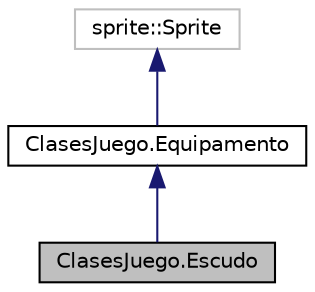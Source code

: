 digraph "ClasesJuego.Escudo"
{
 // LATEX_PDF_SIZE
  edge [fontname="Helvetica",fontsize="10",labelfontname="Helvetica",labelfontsize="10"];
  node [fontname="Helvetica",fontsize="10",shape=record];
  Node1 [label="ClasesJuego.Escudo",height=0.2,width=0.4,color="black", fillcolor="grey75", style="filled", fontcolor="black",tooltip=" "];
  Node2 -> Node1 [dir="back",color="midnightblue",fontsize="10",style="solid"];
  Node2 [label="ClasesJuego.Equipamento",height=0.2,width=0.4,color="black", fillcolor="white", style="filled",URL="$class_clases_juego_1_1_equipamento.html",tooltip=" "];
  Node3 -> Node2 [dir="back",color="midnightblue",fontsize="10",style="solid"];
  Node3 [label="sprite::Sprite",height=0.2,width=0.4,color="grey75", fillcolor="white", style="filled",tooltip=" "];
}
